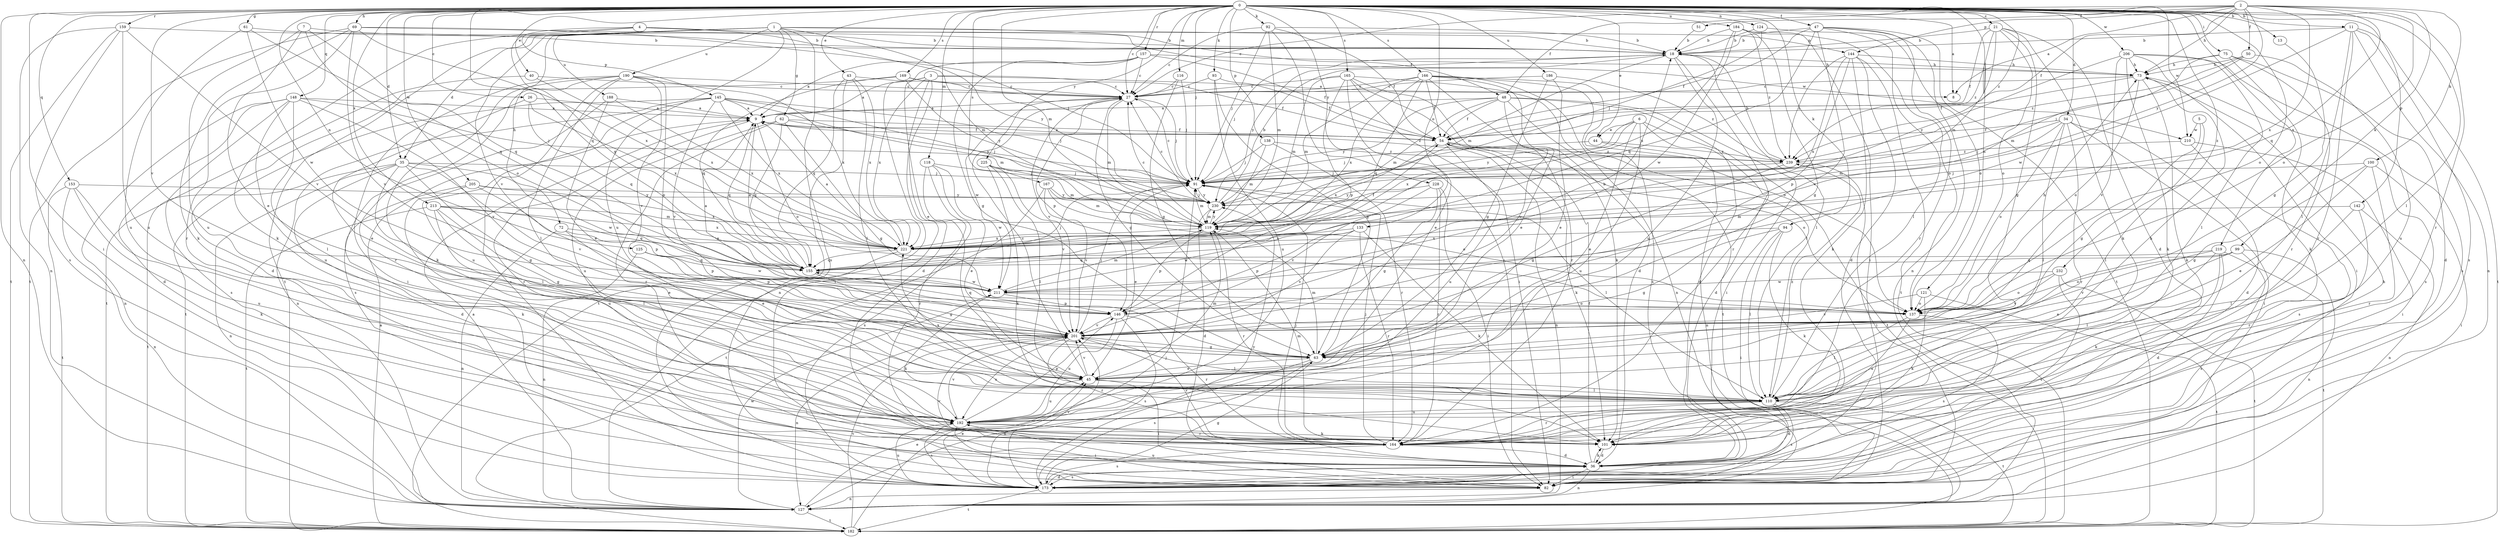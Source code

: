 strict digraph  {
0;
1;
2;
3;
4;
5;
6;
7;
8;
9;
11;
13;
18;
21;
26;
27;
34;
35;
36;
40;
43;
44;
45;
47;
48;
50;
51;
54;
61;
62;
63;
69;
72;
73;
75;
82;
91;
92;
93;
94;
99;
100;
101;
110;
116;
118;
119;
121;
124;
125;
127;
133;
137;
138;
142;
144;
145;
146;
148;
153;
155;
157;
159;
164;
165;
166;
167;
169;
173;
182;
184;
186;
188;
190;
192;
201;
205;
206;
210;
211;
213;
219;
221;
225;
228;
230;
232;
239;
0 -> 8  [label=a];
0 -> 11  [label=b];
0 -> 13  [label=b];
0 -> 21  [label=c];
0 -> 26  [label=c];
0 -> 27  [label=c];
0 -> 34  [label=d];
0 -> 35  [label=d];
0 -> 40  [label=e];
0 -> 43  [label=e];
0 -> 44  [label=e];
0 -> 47  [label=f];
0 -> 61  [label=g];
0 -> 69  [label=h];
0 -> 75  [label=i];
0 -> 82  [label=i];
0 -> 91  [label=j];
0 -> 92  [label=k];
0 -> 93  [label=k];
0 -> 94  [label=k];
0 -> 110  [label=l];
0 -> 116  [label=m];
0 -> 118  [label=m];
0 -> 119  [label=m];
0 -> 121  [label=n];
0 -> 124  [label=n];
0 -> 125  [label=n];
0 -> 127  [label=n];
0 -> 133  [label=o];
0 -> 137  [label=o];
0 -> 138  [label=p];
0 -> 142  [label=p];
0 -> 148  [label=q];
0 -> 153  [label=q];
0 -> 155  [label=q];
0 -> 157  [label=r];
0 -> 159  [label=r];
0 -> 164  [label=r];
0 -> 165  [label=s];
0 -> 166  [label=s];
0 -> 167  [label=s];
0 -> 169  [label=s];
0 -> 184  [label=u];
0 -> 186  [label=u];
0 -> 201  [label=v];
0 -> 205  [label=w];
0 -> 206  [label=w];
0 -> 210  [label=w];
0 -> 213  [label=x];
0 -> 219  [label=x];
0 -> 225  [label=y];
0 -> 228  [label=y];
0 -> 232  [label=z];
0 -> 239  [label=z];
1 -> 18  [label=b];
1 -> 35  [label=d];
1 -> 48  [label=f];
1 -> 62  [label=g];
1 -> 72  [label=h];
1 -> 173  [label=s];
1 -> 182  [label=t];
1 -> 188  [label=u];
1 -> 190  [label=u];
1 -> 192  [label=u];
1 -> 201  [label=v];
1 -> 230  [label=y];
2 -> 8  [label=a];
2 -> 27  [label=c];
2 -> 48  [label=f];
2 -> 50  [label=f];
2 -> 51  [label=f];
2 -> 54  [label=f];
2 -> 73  [label=h];
2 -> 99  [label=k];
2 -> 100  [label=k];
2 -> 137  [label=o];
2 -> 144  [label=p];
2 -> 155  [label=q];
2 -> 221  [label=x];
2 -> 230  [label=y];
3 -> 8  [label=a];
3 -> 9  [label=a];
3 -> 27  [label=c];
3 -> 36  [label=d];
3 -> 82  [label=i];
3 -> 127  [label=n];
3 -> 221  [label=x];
4 -> 101  [label=k];
4 -> 119  [label=m];
4 -> 144  [label=p];
4 -> 145  [label=p];
4 -> 155  [label=q];
4 -> 210  [label=w];
5 -> 63  [label=g];
5 -> 110  [label=l];
5 -> 210  [label=w];
6 -> 36  [label=d];
6 -> 44  [label=e];
6 -> 45  [label=e];
6 -> 182  [label=t];
6 -> 192  [label=u];
6 -> 221  [label=x];
6 -> 230  [label=y];
7 -> 18  [label=b];
7 -> 45  [label=e];
7 -> 137  [label=o];
7 -> 155  [label=q];
7 -> 192  [label=u];
9 -> 54  [label=f];
9 -> 137  [label=o];
9 -> 155  [label=q];
9 -> 164  [label=r];
9 -> 239  [label=z];
11 -> 18  [label=b];
11 -> 110  [label=l];
11 -> 127  [label=n];
11 -> 164  [label=r];
11 -> 173  [label=s];
11 -> 182  [label=t];
11 -> 211  [label=w];
13 -> 63  [label=g];
18 -> 73  [label=h];
18 -> 91  [label=j];
18 -> 110  [label=l];
18 -> 119  [label=m];
18 -> 164  [label=r];
18 -> 192  [label=u];
18 -> 230  [label=y];
21 -> 18  [label=b];
21 -> 36  [label=d];
21 -> 54  [label=f];
21 -> 63  [label=g];
21 -> 101  [label=k];
21 -> 119  [label=m];
21 -> 137  [label=o];
21 -> 239  [label=z];
26 -> 9  [label=a];
26 -> 45  [label=e];
26 -> 155  [label=q];
26 -> 221  [label=x];
27 -> 9  [label=a];
27 -> 63  [label=g];
27 -> 91  [label=j];
27 -> 119  [label=m];
27 -> 146  [label=p];
27 -> 201  [label=v];
27 -> 211  [label=w];
34 -> 36  [label=d];
34 -> 54  [label=f];
34 -> 82  [label=i];
34 -> 91  [label=j];
34 -> 110  [label=l];
34 -> 119  [label=m];
34 -> 137  [label=o];
34 -> 164  [label=r];
35 -> 36  [label=d];
35 -> 63  [label=g];
35 -> 91  [label=j];
35 -> 110  [label=l];
35 -> 127  [label=n];
35 -> 182  [label=t];
35 -> 201  [label=v];
35 -> 211  [label=w];
36 -> 54  [label=f];
36 -> 82  [label=i];
36 -> 91  [label=j];
36 -> 101  [label=k];
36 -> 127  [label=n];
36 -> 173  [label=s];
36 -> 201  [label=v];
40 -> 27  [label=c];
40 -> 182  [label=t];
40 -> 221  [label=x];
43 -> 27  [label=c];
43 -> 110  [label=l];
43 -> 155  [label=q];
43 -> 182  [label=t];
43 -> 221  [label=x];
44 -> 91  [label=j];
44 -> 127  [label=n];
44 -> 239  [label=z];
45 -> 27  [label=c];
45 -> 82  [label=i];
45 -> 110  [label=l];
45 -> 119  [label=m];
45 -> 192  [label=u];
45 -> 201  [label=v];
47 -> 18  [label=b];
47 -> 54  [label=f];
47 -> 110  [label=l];
47 -> 127  [label=n];
47 -> 155  [label=q];
47 -> 164  [label=r];
47 -> 182  [label=t];
47 -> 201  [label=v];
48 -> 9  [label=a];
48 -> 36  [label=d];
48 -> 54  [label=f];
48 -> 82  [label=i];
48 -> 119  [label=m];
48 -> 182  [label=t];
48 -> 201  [label=v];
48 -> 230  [label=y];
50 -> 73  [label=h];
50 -> 91  [label=j];
50 -> 192  [label=u];
50 -> 239  [label=z];
51 -> 18  [label=b];
54 -> 9  [label=a];
54 -> 101  [label=k];
54 -> 127  [label=n];
54 -> 137  [label=o];
54 -> 192  [label=u];
54 -> 221  [label=x];
54 -> 239  [label=z];
61 -> 18  [label=b];
61 -> 155  [label=q];
61 -> 192  [label=u];
61 -> 211  [label=w];
62 -> 54  [label=f];
62 -> 63  [label=g];
62 -> 91  [label=j];
62 -> 155  [label=q];
62 -> 164  [label=r];
62 -> 192  [label=u];
63 -> 45  [label=e];
63 -> 119  [label=m];
63 -> 127  [label=n];
63 -> 173  [label=s];
69 -> 18  [label=b];
69 -> 91  [label=j];
69 -> 101  [label=k];
69 -> 164  [label=r];
69 -> 182  [label=t];
69 -> 201  [label=v];
69 -> 221  [label=x];
72 -> 45  [label=e];
72 -> 127  [label=n];
72 -> 146  [label=p];
72 -> 221  [label=x];
73 -> 27  [label=c];
73 -> 54  [label=f];
73 -> 101  [label=k];
73 -> 137  [label=o];
73 -> 173  [label=s];
75 -> 36  [label=d];
75 -> 73  [label=h];
75 -> 101  [label=k];
75 -> 119  [label=m];
75 -> 164  [label=r];
82 -> 127  [label=n];
82 -> 192  [label=u];
91 -> 27  [label=c];
91 -> 45  [label=e];
91 -> 110  [label=l];
91 -> 119  [label=m];
91 -> 230  [label=y];
92 -> 18  [label=b];
92 -> 27  [label=c];
92 -> 54  [label=f];
92 -> 82  [label=i];
92 -> 91  [label=j];
92 -> 119  [label=m];
93 -> 27  [label=c];
93 -> 54  [label=f];
93 -> 63  [label=g];
93 -> 192  [label=u];
94 -> 63  [label=g];
94 -> 82  [label=i];
94 -> 101  [label=k];
94 -> 110  [label=l];
94 -> 221  [label=x];
99 -> 45  [label=e];
99 -> 127  [label=n];
99 -> 137  [label=o];
99 -> 155  [label=q];
99 -> 173  [label=s];
100 -> 45  [label=e];
100 -> 63  [label=g];
100 -> 82  [label=i];
100 -> 91  [label=j];
100 -> 164  [label=r];
101 -> 36  [label=d];
110 -> 36  [label=d];
110 -> 73  [label=h];
110 -> 164  [label=r];
110 -> 173  [label=s];
110 -> 182  [label=t];
110 -> 192  [label=u];
110 -> 221  [label=x];
110 -> 239  [label=z];
116 -> 27  [label=c];
116 -> 63  [label=g];
116 -> 91  [label=j];
118 -> 45  [label=e];
118 -> 91  [label=j];
118 -> 164  [label=r];
118 -> 173  [label=s];
118 -> 211  [label=w];
119 -> 27  [label=c];
119 -> 146  [label=p];
119 -> 164  [label=r];
119 -> 221  [label=x];
119 -> 230  [label=y];
121 -> 101  [label=k];
121 -> 137  [label=o];
121 -> 182  [label=t];
121 -> 201  [label=v];
124 -> 18  [label=b];
124 -> 91  [label=j];
124 -> 137  [label=o];
125 -> 127  [label=n];
125 -> 146  [label=p];
125 -> 155  [label=q];
125 -> 211  [label=w];
127 -> 9  [label=a];
127 -> 45  [label=e];
127 -> 182  [label=t];
127 -> 211  [label=w];
133 -> 101  [label=k];
133 -> 146  [label=p];
133 -> 164  [label=r];
133 -> 201  [label=v];
133 -> 211  [label=w];
133 -> 221  [label=x];
137 -> 73  [label=h];
137 -> 110  [label=l];
137 -> 173  [label=s];
137 -> 192  [label=u];
138 -> 91  [label=j];
138 -> 119  [label=m];
138 -> 164  [label=r];
138 -> 239  [label=z];
142 -> 110  [label=l];
142 -> 119  [label=m];
142 -> 127  [label=n];
142 -> 164  [label=r];
144 -> 36  [label=d];
144 -> 73  [label=h];
144 -> 101  [label=k];
144 -> 146  [label=p];
144 -> 182  [label=t];
144 -> 221  [label=x];
144 -> 239  [label=z];
145 -> 9  [label=a];
145 -> 91  [label=j];
145 -> 119  [label=m];
145 -> 127  [label=n];
145 -> 182  [label=t];
145 -> 192  [label=u];
145 -> 201  [label=v];
145 -> 221  [label=x];
145 -> 230  [label=y];
146 -> 18  [label=b];
146 -> 155  [label=q];
146 -> 164  [label=r];
146 -> 173  [label=s];
146 -> 192  [label=u];
146 -> 201  [label=v];
148 -> 9  [label=a];
148 -> 36  [label=d];
148 -> 91  [label=j];
148 -> 110  [label=l];
148 -> 127  [label=n];
148 -> 173  [label=s];
148 -> 192  [label=u];
148 -> 201  [label=v];
153 -> 101  [label=k];
153 -> 127  [label=n];
153 -> 182  [label=t];
153 -> 192  [label=u];
153 -> 230  [label=y];
155 -> 9  [label=a];
155 -> 63  [label=g];
155 -> 91  [label=j];
155 -> 211  [label=w];
157 -> 9  [label=a];
157 -> 27  [label=c];
157 -> 45  [label=e];
157 -> 54  [label=f];
157 -> 63  [label=g];
157 -> 73  [label=h];
159 -> 18  [label=b];
159 -> 127  [label=n];
159 -> 173  [label=s];
159 -> 182  [label=t];
159 -> 192  [label=u];
159 -> 201  [label=v];
164 -> 36  [label=d];
164 -> 91  [label=j];
164 -> 119  [label=m];
164 -> 173  [label=s];
164 -> 201  [label=v];
165 -> 27  [label=c];
165 -> 45  [label=e];
165 -> 82  [label=i];
165 -> 101  [label=k];
165 -> 110  [label=l];
165 -> 119  [label=m];
165 -> 146  [label=p];
165 -> 164  [label=r];
166 -> 27  [label=c];
166 -> 36  [label=d];
166 -> 45  [label=e];
166 -> 54  [label=f];
166 -> 119  [label=m];
166 -> 127  [label=n];
166 -> 137  [label=o];
166 -> 155  [label=q];
166 -> 173  [label=s];
166 -> 221  [label=x];
167 -> 119  [label=m];
167 -> 137  [label=o];
167 -> 182  [label=t];
167 -> 201  [label=v];
167 -> 230  [label=y];
169 -> 27  [label=c];
169 -> 36  [label=d];
169 -> 54  [label=f];
169 -> 155  [label=q];
169 -> 230  [label=y];
173 -> 36  [label=d];
173 -> 45  [label=e];
173 -> 63  [label=g];
173 -> 73  [label=h];
173 -> 182  [label=t];
173 -> 192  [label=u];
173 -> 201  [label=v];
173 -> 230  [label=y];
182 -> 9  [label=a];
182 -> 91  [label=j];
182 -> 201  [label=v];
184 -> 18  [label=b];
184 -> 63  [label=g];
184 -> 82  [label=i];
184 -> 137  [label=o];
184 -> 211  [label=w];
184 -> 221  [label=x];
184 -> 239  [label=z];
186 -> 27  [label=c];
186 -> 45  [label=e];
186 -> 63  [label=g];
186 -> 239  [label=z];
188 -> 9  [label=a];
188 -> 45  [label=e];
188 -> 173  [label=s];
188 -> 221  [label=x];
190 -> 27  [label=c];
190 -> 82  [label=i];
190 -> 101  [label=k];
190 -> 110  [label=l];
190 -> 137  [label=o];
190 -> 164  [label=r];
190 -> 173  [label=s];
190 -> 201  [label=v];
190 -> 221  [label=x];
192 -> 82  [label=i];
192 -> 101  [label=k];
192 -> 146  [label=p];
192 -> 164  [label=r];
192 -> 173  [label=s];
192 -> 201  [label=v];
201 -> 63  [label=g];
201 -> 91  [label=j];
201 -> 110  [label=l];
201 -> 127  [label=n];
201 -> 164  [label=r];
201 -> 192  [label=u];
205 -> 101  [label=k];
205 -> 146  [label=p];
205 -> 192  [label=u];
205 -> 221  [label=x];
205 -> 230  [label=y];
206 -> 73  [label=h];
206 -> 82  [label=i];
206 -> 101  [label=k];
206 -> 110  [label=l];
206 -> 173  [label=s];
206 -> 201  [label=v];
206 -> 230  [label=y];
210 -> 82  [label=i];
210 -> 173  [label=s];
210 -> 239  [label=z];
211 -> 9  [label=a];
211 -> 101  [label=k];
211 -> 119  [label=m];
211 -> 137  [label=o];
211 -> 146  [label=p];
213 -> 45  [label=e];
213 -> 63  [label=g];
213 -> 110  [label=l];
213 -> 119  [label=m];
213 -> 155  [label=q];
213 -> 182  [label=t];
213 -> 221  [label=x];
219 -> 36  [label=d];
219 -> 101  [label=k];
219 -> 110  [label=l];
219 -> 155  [label=q];
219 -> 182  [label=t];
219 -> 201  [label=v];
221 -> 9  [label=a];
221 -> 54  [label=f];
221 -> 82  [label=i];
221 -> 155  [label=q];
225 -> 91  [label=j];
225 -> 101  [label=k];
225 -> 110  [label=l];
225 -> 119  [label=m];
225 -> 201  [label=v];
228 -> 63  [label=g];
228 -> 82  [label=i];
228 -> 164  [label=r];
228 -> 201  [label=v];
228 -> 230  [label=y];
230 -> 18  [label=b];
230 -> 27  [label=c];
230 -> 36  [label=d];
230 -> 91  [label=j];
230 -> 119  [label=m];
232 -> 137  [label=o];
232 -> 173  [label=s];
232 -> 182  [label=t];
232 -> 201  [label=v];
232 -> 211  [label=w];
239 -> 18  [label=b];
239 -> 63  [label=g];
239 -> 82  [label=i];
239 -> 91  [label=j];
}
